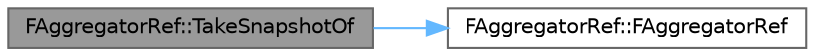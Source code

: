 digraph "FAggregatorRef::TakeSnapshotOf"
{
 // INTERACTIVE_SVG=YES
 // LATEX_PDF_SIZE
  bgcolor="transparent";
  edge [fontname=Helvetica,fontsize=10,labelfontname=Helvetica,labelfontsize=10];
  node [fontname=Helvetica,fontsize=10,shape=box,height=0.2,width=0.4];
  rankdir="LR";
  Node1 [id="Node000001",label="FAggregatorRef::TakeSnapshotOf",height=0.2,width=0.4,color="gray40", fillcolor="grey60", style="filled", fontcolor="black",tooltip=" "];
  Node1 -> Node2 [id="edge1_Node000001_Node000002",color="steelblue1",style="solid",tooltip=" "];
  Node2 [id="Node000002",label="FAggregatorRef::FAggregatorRef",height=0.2,width=0.4,color="grey40", fillcolor="white", style="filled",URL="$d0/d17/structFAggregatorRef.html#a213ae07ec2fd662d1e5d0317739c826e",tooltip=" "];
}

